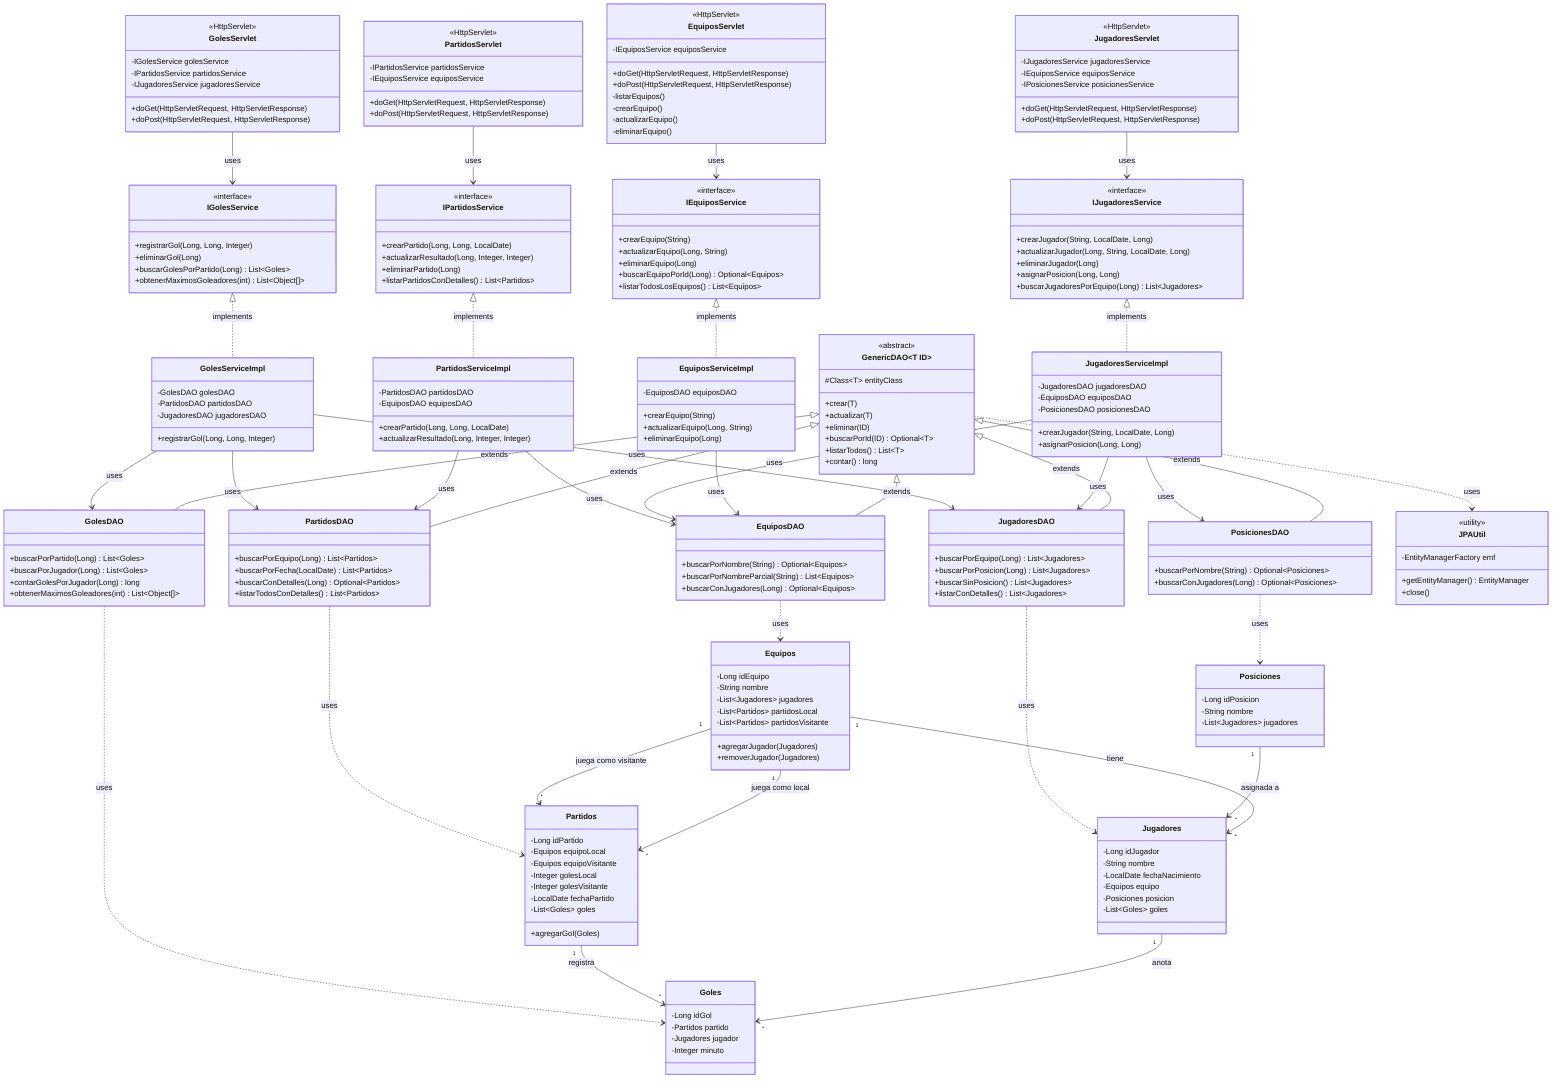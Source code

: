 classDiagram
%% CAPA DE ENTIDADES
    class Equipos {
        -Long idEquipo
        -String nombre
        -List~Jugadores~ jugadores
        -List~Partidos~ partidosLocal
        -List~Partidos~ partidosVisitante
        +agregarJugador(Jugadores)
        +removerJugador(Jugadores)
    }

    class Jugadores {
        -Long idJugador
        -String nombre
        -LocalDate fechaNacimiento
        -Equipos equipo
        -Posiciones posicion
        -List~Goles~ goles
    }

    class Posiciones {
        -Long idPosicion
        -String nombre
        -List~Jugadores~ jugadores
    }

    class Partidos {
        -Long idPartido
        -Equipos equipoLocal
        -Equipos equipoVisitante
        -Integer golesLocal
        -Integer golesVisitante
        -LocalDate fechaPartido
        -List~Goles~ goles
        +agregarGol(Goles)
    }

    class Goles {
        -Long idGol
        -Partidos partido
        -Jugadores jugador
        -Integer minuto
    }

%% CAPA DAO
    class GenericDAO~T ID~ {
<<abstract>>
#Class~T~ entityClass
+crear(T)
+actualizar(T)
+eliminar(ID)
+buscarPorId(ID) Optional~T~
+listarTodos() List~T~
+contar() long
}

class EquiposDAO {
+buscarPorNombre(String) Optional~Equipos~
+buscarPorNombreParcial(String) List~Equipos~
+buscarConJugadores(Long) Optional~Equipos~
    }

class JugadoresDAO {
+buscarPorEquipo(Long) List~Jugadores~
+buscarPorPosicion(Long) List~Jugadores~
+buscarSinPosicion() List~Jugadores~
+listarConDetalles() List~Jugadores~
}

class PosicionesDAO {
+buscarPorNombre(String) Optional~Posiciones~
+buscarConJugadores(Long) Optional~Posiciones~
    }

class PartidosDAO {
+buscarPorEquipo(Long) List~Partidos~
+buscarPorFecha(LocalDate) List~Partidos~
+buscarConDetalles(Long) Optional~Partidos~
+listarTodosConDetalles() List~Partidos~
}

class GolesDAO {
+buscarPorPartido(Long) List~Goles~
+buscarPorJugador(Long) List~Goles~
+contarGolesPorJugador(Long) long
+obtenerMaximosGoleadores(int) List~Object[]~
}

%% CAPA DE SERVICIOS - INTERFACES
class IEquiposService {
<<interface>>
+crearEquipo(String)
+actualizarEquipo(Long, String)
+eliminarEquipo(Long)
+buscarEquipoPorId(Long) Optional~Equipos~
+listarTodosLosEquipos() List~Equipos~
}

class IJugadoresService {
<<interface>>
+crearJugador(String, LocalDate, Long)
+actualizarJugador(Long, String, LocalDate, Long)
+eliminarJugador(Long)
+asignarPosicion(Long, Long)
+buscarJugadoresPorEquipo(Long) List~Jugadores~
    }

class IPartidosService {
<<interface>>
+crearPartido(Long, Long, LocalDate)
+actualizarResultado(Long, Integer, Integer)
+eliminarPartido(Long)
+listarPartidosConDetalles() List~Partidos~
}

class IGolesService {
<<interface>>
+registrarGol(Long, Long, Integer)
+eliminarGol(Long)
+buscarGolesPorPartido(Long) List~Goles~
+obtenerMaximosGoleadores(int) List~Object[]~
    }

%% CAPA DE SERVICIOS - IMPLEMENTACIONES
class EquiposServiceImpl {
-EquiposDAO equiposDAO
+crearEquipo(String)
+actualizarEquipo(Long, String)
+eliminarEquipo(Long)
}

class JugadoresServiceImpl {
-JugadoresDAO jugadoresDAO
-EquiposDAO equiposDAO
-PosicionesDAO posicionesDAO
+crearJugador(String, LocalDate, Long)
+asignarPosicion(Long, Long)
    }

class PartidosServiceImpl {
-PartidosDAO partidosDAO
-EquiposDAO equiposDAO
+crearPartido(Long, Long, LocalDate)
+actualizarResultado(Long, Integer, Integer)
}

class GolesServiceImpl {
-GolesDAO golesDAO
-PartidosDAO partidosDAO
-JugadoresDAO jugadoresDAO
+registrarGol(Long, Long, Integer)
}

%% CAPA DE PRESENTACIÓN
class EquiposServlet {
<<HttpServlet>>
-IEquiposService equiposService
+doGet(HttpServletRequest, HttpServletResponse)
+doPost(HttpServletRequest, HttpServletResponse)
-listarEquipos()
-crearEquipo()
-actualizarEquipo()
-eliminarEquipo()
}

class JugadoresServlet {
<<HttpServlet>>
-IJugadoresService jugadoresService
-IEquiposService equiposService
-IPosicionesService posicionesService
+doGet(HttpServletRequest, HttpServletResponse)
+doPost(HttpServletRequest, HttpServletResponse)
}

class PartidosServlet {
<<HttpServlet>>
-IPartidosService partidosService
-IEquiposService equiposService
+doGet(HttpServletRequest, HttpServletResponse)
+doPost(HttpServletRequest, HttpServletResponse)
}

class GolesServlet {
<<HttpServlet>>
-IGolesService golesService
-IPartidosService partidosService
-IJugadoresService jugadoresService
+doGet(HttpServletRequest, HttpServletResponse)
+doPost(HttpServletRequest, HttpServletResponse)
}

class JPAUtil {
<<utility>>
-EntityManagerFactory emf
+getEntityManager() EntityManager
+close()
}

%% RELACIONES ENTRE ENTIDADES
Equipos "1" --> "*" Jugadores : tiene
Equipos "1" --> "*" Partidos : juega como local
Equipos "1" --> "*" Partidos : juega como visitante
Posiciones "1" --> "*" Jugadores : asignada a
Jugadores "1" --> "*" Goles : anota
Partidos "1" --> "*" Goles : registra

%% RELACIONES CAPA DAO
GenericDAO <|-- EquiposDAO : extends
GenericDAO <|-- JugadoresDAO : extends
GenericDAO <|-- PosicionesDAO : extends
GenericDAO <|-- PartidosDAO : extends
GenericDAO <|-- GolesDAO : extends

EquiposDAO ..> Equipos : uses
JugadoresDAO ..> Jugadores : uses
PosicionesDAO ..> Posiciones : uses
PartidosDAO ..> Partidos : uses
GolesDAO ..> Goles : uses

GenericDAO ..> JPAUtil : uses

%% RELACIONES CAPA SERVICIOS
IEquiposService <|.. EquiposServiceImpl : implements
IJugadoresService <|.. JugadoresServiceImpl : implements
IPartidosService <|.. PartidosServiceImpl : implements
IGolesService <|.. GolesServiceImpl : implements

EquiposServiceImpl --> EquiposDAO : uses
JugadoresServiceImpl --> JugadoresDAO : uses
JugadoresServiceImpl --> EquiposDAO : uses
JugadoresServiceImpl --> PosicionesDAO : uses
PartidosServiceImpl --> PartidosDAO : uses
PartidosServiceImpl --> EquiposDAO : uses
GolesServiceImpl --> GolesDAO : uses
GolesServiceImpl --> PartidosDAO : uses
GolesServiceImpl --> JugadoresDAO : uses

%% RELACIONES CAPA PRESENTACIÓN
EquiposServlet --> IEquiposService : uses
JugadoresServlet --> IJugadoresService : uses
PartidosServlet --> IPartidosService : uses
GolesServlet --> IGolesService : uses
